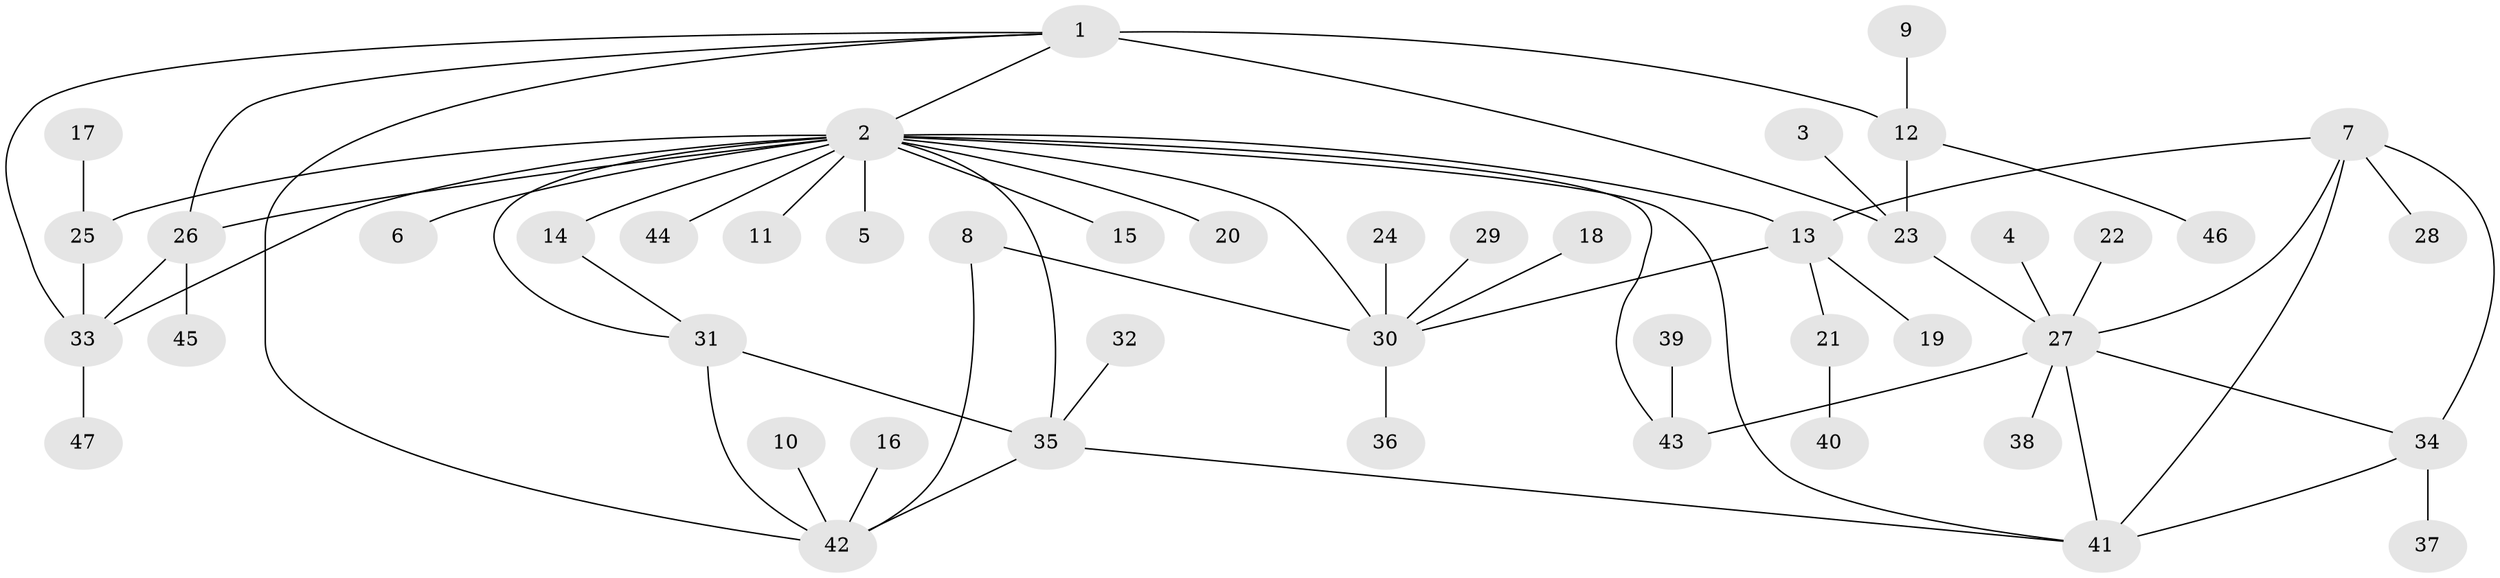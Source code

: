 // original degree distribution, {11: 0.010752688172043012, 6: 0.07526881720430108, 7: 0.053763440860215055, 4: 0.021505376344086023, 10: 0.010752688172043012, 9: 0.010752688172043012, 5: 0.043010752688172046, 8: 0.010752688172043012, 1: 0.5591397849462365, 2: 0.17204301075268819, 3: 0.03225806451612903}
// Generated by graph-tools (version 1.1) at 2025/26/03/09/25 03:26:36]
// undirected, 47 vertices, 64 edges
graph export_dot {
graph [start="1"]
  node [color=gray90,style=filled];
  1;
  2;
  3;
  4;
  5;
  6;
  7;
  8;
  9;
  10;
  11;
  12;
  13;
  14;
  15;
  16;
  17;
  18;
  19;
  20;
  21;
  22;
  23;
  24;
  25;
  26;
  27;
  28;
  29;
  30;
  31;
  32;
  33;
  34;
  35;
  36;
  37;
  38;
  39;
  40;
  41;
  42;
  43;
  44;
  45;
  46;
  47;
  1 -- 2 [weight=1.0];
  1 -- 12 [weight=2.0];
  1 -- 23 [weight=2.0];
  1 -- 26 [weight=1.0];
  1 -- 33 [weight=1.0];
  1 -- 42 [weight=1.0];
  2 -- 5 [weight=1.0];
  2 -- 6 [weight=1.0];
  2 -- 11 [weight=1.0];
  2 -- 13 [weight=2.0];
  2 -- 14 [weight=1.0];
  2 -- 15 [weight=1.0];
  2 -- 20 [weight=1.0];
  2 -- 25 [weight=2.0];
  2 -- 26 [weight=1.0];
  2 -- 30 [weight=2.0];
  2 -- 31 [weight=1.0];
  2 -- 33 [weight=2.0];
  2 -- 35 [weight=1.0];
  2 -- 41 [weight=1.0];
  2 -- 43 [weight=1.0];
  2 -- 44 [weight=1.0];
  3 -- 23 [weight=1.0];
  4 -- 27 [weight=1.0];
  7 -- 13 [weight=1.0];
  7 -- 27 [weight=1.0];
  7 -- 28 [weight=1.0];
  7 -- 34 [weight=1.0];
  7 -- 41 [weight=1.0];
  8 -- 30 [weight=1.0];
  8 -- 42 [weight=1.0];
  9 -- 12 [weight=1.0];
  10 -- 42 [weight=1.0];
  12 -- 23 [weight=1.0];
  12 -- 46 [weight=1.0];
  13 -- 19 [weight=1.0];
  13 -- 21 [weight=1.0];
  13 -- 30 [weight=1.0];
  14 -- 31 [weight=1.0];
  16 -- 42 [weight=1.0];
  17 -- 25 [weight=1.0];
  18 -- 30 [weight=1.0];
  21 -- 40 [weight=1.0];
  22 -- 27 [weight=1.0];
  23 -- 27 [weight=1.0];
  24 -- 30 [weight=1.0];
  25 -- 33 [weight=1.0];
  26 -- 33 [weight=1.0];
  26 -- 45 [weight=1.0];
  27 -- 34 [weight=1.0];
  27 -- 38 [weight=1.0];
  27 -- 41 [weight=1.0];
  27 -- 43 [weight=1.0];
  29 -- 30 [weight=1.0];
  30 -- 36 [weight=1.0];
  31 -- 35 [weight=1.0];
  31 -- 42 [weight=2.0];
  32 -- 35 [weight=1.0];
  33 -- 47 [weight=1.0];
  34 -- 37 [weight=1.0];
  34 -- 41 [weight=1.0];
  35 -- 41 [weight=1.0];
  35 -- 42 [weight=2.0];
  39 -- 43 [weight=1.0];
}

